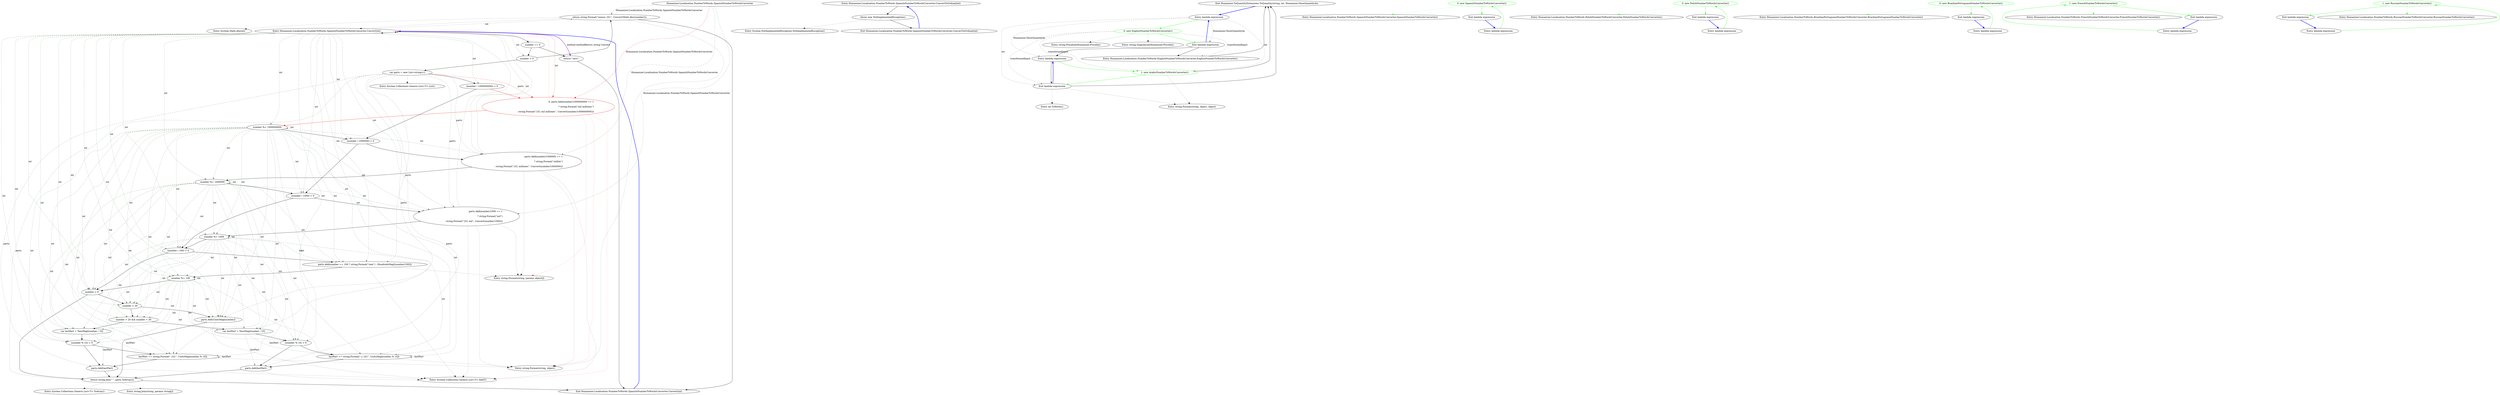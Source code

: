 digraph  {
m0_32 [cluster="System.Math.Abs(int)", file="PrecisionDateTimeHumanizeStrategy.cs", label="Entry System.Math.Abs(int)", span="0-0"];
m0_34 [cluster="System.Collections.Generic.List<T>.List()", file="PrecisionDateTimeHumanizeStrategy.cs", label="Entry System.Collections.Generic.List<T>.List()", span="0-0"];
m0_37 [cluster="System.Collections.Generic.List<T>.ToArray()", file="PrecisionDateTimeHumanizeStrategy.cs", label="Entry System.Collections.Generic.List<T>.ToArray()", span="0-0"];
m0_39 [cluster="Humanizer.Localisation.NumberToWords.SpanishNumberToWordsConverter.ConvertToOrdinal(int)", file="PrecisionDateTimeHumanizeStrategy.cs", label="Entry Humanizer.Localisation.NumberToWords.SpanishNumberToWordsConverter.ConvertToOrdinal(int)", span="79-79"];
m0_40 [cluster="Humanizer.Localisation.NumberToWords.SpanishNumberToWordsConverter.ConvertToOrdinal(int)", file="PrecisionDateTimeHumanizeStrategy.cs", label="throw new NotImplementedException();", span="81-81"];
m0_41 [cluster="Humanizer.Localisation.NumberToWords.SpanishNumberToWordsConverter.ConvertToOrdinal(int)", file="PrecisionDateTimeHumanizeStrategy.cs", label="Exit Humanizer.Localisation.NumberToWords.SpanishNumberToWordsConverter.ConvertToOrdinal(int)", span="79-79"];
m0_36 [cluster="System.Collections.Generic.List<T>.Add(T)", file="PrecisionDateTimeHumanizeStrategy.cs", label="Entry System.Collections.Generic.List<T>.Add(T)", span="0-0"];
m0_35 [cluster="string.Format(string, params object[])", file="PrecisionDateTimeHumanizeStrategy.cs", label="Entry string.Format(string, params object[])", span="0-0"];
m0_38 [cluster="string.Join(string, params string[])", file="PrecisionDateTimeHumanizeStrategy.cs", label="Entry string.Join(string, params string[])", span="0-0"];
m0_42 [cluster="System.NotImplementedException.NotImplementedException()", file="PrecisionDateTimeHumanizeStrategy.cs", label="Entry System.NotImplementedException.NotImplementedException()", span="0-0"];
m0_33 [cluster="string.Format(string, object)", file="PrecisionDateTimeHumanizeStrategy.cs", label="Entry string.Format(string, object)", span="0-0"];
m0_0 [cluster="Humanizer.Localisation.NumberToWords.SpanishNumberToWordsConverter.Convert(int)", file="PrecisionDateTimeHumanizeStrategy.cs", label="Entry Humanizer.Localisation.NumberToWords.SpanishNumberToWordsConverter.Convert(int)", span="11-11"];
m0_1 [cluster="Humanizer.Localisation.NumberToWords.SpanishNumberToWordsConverter.Convert(int)", file="PrecisionDateTimeHumanizeStrategy.cs", label="number == 0", span="13-13"];
m0_3 [cluster="Humanizer.Localisation.NumberToWords.SpanishNumberToWordsConverter.Convert(int)", file="PrecisionDateTimeHumanizeStrategy.cs", label="number < 0", span="16-16"];
m0_4 [cluster="Humanizer.Localisation.NumberToWords.SpanishNumberToWordsConverter.Convert(int)", file="PrecisionDateTimeHumanizeStrategy.cs", label="return string.Format(''menos {0}'', Convert(Math.Abs(number)));", span="17-17"];
m0_6 [cluster="Humanizer.Localisation.NumberToWords.SpanishNumberToWordsConverter.Convert(int)", file="PrecisionDateTimeHumanizeStrategy.cs", label="(number / 1000000000) > 0", span="21-21"];
m0_7 [cluster="Humanizer.Localisation.NumberToWords.SpanishNumberToWordsConverter.Convert(int)", color=red, community=0, file="PrecisionDateTimeHumanizeStrategy.cs", label="0: parts.Add(number/1000000000 == 1\r\n                    ? string.Format(''mil millones'')\r\n                    : string.Format(''{0} mil millones'', Convert(number/1000000000)))", span="23-25"];
m0_8 [cluster="Humanizer.Localisation.NumberToWords.SpanishNumberToWordsConverter.Convert(int)", file="PrecisionDateTimeHumanizeStrategy.cs", label="number %= 1000000000", span="27-27"];
m0_9 [cluster="Humanizer.Localisation.NumberToWords.SpanishNumberToWordsConverter.Convert(int)", file="PrecisionDateTimeHumanizeStrategy.cs", label="(number / 1000000) > 0", span="30-30"];
m0_10 [cluster="Humanizer.Localisation.NumberToWords.SpanishNumberToWordsConverter.Convert(int)", file="PrecisionDateTimeHumanizeStrategy.cs", label="parts.Add(number/1000000 == 1\r\n                    ? string.Format(''millón'')\r\n                    : string.Format(''{0} millones'', Convert(number/1000000)))", span="32-34"];
m0_11 [cluster="Humanizer.Localisation.NumberToWords.SpanishNumberToWordsConverter.Convert(int)", file="PrecisionDateTimeHumanizeStrategy.cs", label="number %= 1000000", span="36-36"];
m0_12 [cluster="Humanizer.Localisation.NumberToWords.SpanishNumberToWordsConverter.Convert(int)", file="PrecisionDateTimeHumanizeStrategy.cs", label="(number / 1000) > 0", span="39-39"];
m0_13 [cluster="Humanizer.Localisation.NumberToWords.SpanishNumberToWordsConverter.Convert(int)", file="PrecisionDateTimeHumanizeStrategy.cs", label="parts.Add(number/1000 == 1\r\n                    ? string.Format(''mil'')\r\n                    : string.Format(''{0} mil'', Convert(number/1000)))", span="41-43"];
m0_14 [cluster="Humanizer.Localisation.NumberToWords.SpanishNumberToWordsConverter.Convert(int)", file="PrecisionDateTimeHumanizeStrategy.cs", label="number %= 1000", span="45-45"];
m0_15 [cluster="Humanizer.Localisation.NumberToWords.SpanishNumberToWordsConverter.Convert(int)", file="PrecisionDateTimeHumanizeStrategy.cs", label="(number / 100) > 0", span="48-48"];
m0_16 [cluster="Humanizer.Localisation.NumberToWords.SpanishNumberToWordsConverter.Convert(int)", file="PrecisionDateTimeHumanizeStrategy.cs", label="parts.Add(number == 100 ? string.Format(''cien'') : HundredsMap[(number/100)])", span="50-50"];
m0_17 [cluster="Humanizer.Localisation.NumberToWords.SpanishNumberToWordsConverter.Convert(int)", file="PrecisionDateTimeHumanizeStrategy.cs", label="number %= 100", span="51-51"];
m0_18 [cluster="Humanizer.Localisation.NumberToWords.SpanishNumberToWordsConverter.Convert(int)", file="PrecisionDateTimeHumanizeStrategy.cs", label="number > 0", span="54-54"];
m0_19 [cluster="Humanizer.Localisation.NumberToWords.SpanishNumberToWordsConverter.Convert(int)", file="PrecisionDateTimeHumanizeStrategy.cs", label="number < 20", span="56-56"];
m0_20 [cluster="Humanizer.Localisation.NumberToWords.SpanishNumberToWordsConverter.Convert(int)", file="PrecisionDateTimeHumanizeStrategy.cs", label="parts.Add(UnitsMap[number])", span="57-57"];
m0_21 [cluster="Humanizer.Localisation.NumberToWords.SpanishNumberToWordsConverter.Convert(int)", file="PrecisionDateTimeHumanizeStrategy.cs", label="number > 20 && number < 30", span="58-58"];
m0_22 [cluster="Humanizer.Localisation.NumberToWords.SpanishNumberToWordsConverter.Convert(int)", file="PrecisionDateTimeHumanizeStrategy.cs", label="var lastPart = TensMap[number / 10]", span="60-60"];
m0_23 [cluster="Humanizer.Localisation.NumberToWords.SpanishNumberToWordsConverter.Convert(int)", file="PrecisionDateTimeHumanizeStrategy.cs", label="(number % 10) > 0", span="61-61"];
m0_24 [cluster="Humanizer.Localisation.NumberToWords.SpanishNumberToWordsConverter.Convert(int)", file="PrecisionDateTimeHumanizeStrategy.cs", label="lastPart += string.Format('' {0}'', UnitsMap[number % 10])", span="62-62"];
m0_26 [cluster="Humanizer.Localisation.NumberToWords.SpanishNumberToWordsConverter.Convert(int)", file="PrecisionDateTimeHumanizeStrategy.cs", label="var lastPart = TensMap[number / 10]", span="68-68"];
m0_27 [cluster="Humanizer.Localisation.NumberToWords.SpanishNumberToWordsConverter.Convert(int)", file="PrecisionDateTimeHumanizeStrategy.cs", label="(number % 10) > 0", span="69-69"];
m0_28 [cluster="Humanizer.Localisation.NumberToWords.SpanishNumberToWordsConverter.Convert(int)", file="PrecisionDateTimeHumanizeStrategy.cs", label="lastPart += string.Format('' y {0}'', UnitsMap[number % 10])", span="70-70"];
m0_2 [cluster="Humanizer.Localisation.NumberToWords.SpanishNumberToWordsConverter.Convert(int)", file="PrecisionDateTimeHumanizeStrategy.cs", label="return ''cero'';", span="14-14"];
m0_5 [cluster="Humanizer.Localisation.NumberToWords.SpanishNumberToWordsConverter.Convert(int)", file="PrecisionDateTimeHumanizeStrategy.cs", label="var parts = new List<string>()", span="19-19"];
m0_25 [cluster="Humanizer.Localisation.NumberToWords.SpanishNumberToWordsConverter.Convert(int)", file="PrecisionDateTimeHumanizeStrategy.cs", label="parts.Add(lastPart)", span="64-64"];
m0_29 [cluster="Humanizer.Localisation.NumberToWords.SpanishNumberToWordsConverter.Convert(int)", file="PrecisionDateTimeHumanizeStrategy.cs", label="parts.Add(lastPart)", span="72-72"];
m0_30 [cluster="Humanizer.Localisation.NumberToWords.SpanishNumberToWordsConverter.Convert(int)", file="PrecisionDateTimeHumanizeStrategy.cs", label="return string.Join('' '', parts.ToArray());", span="76-76"];
m0_31 [cluster="Humanizer.Localisation.NumberToWords.SpanishNumberToWordsConverter.Convert(int)", file="PrecisionDateTimeHumanizeStrategy.cs", label="Exit Humanizer.Localisation.NumberToWords.SpanishNumberToWordsConverter.Convert(int)", span="11-11"];
m0_43 [file="PrecisionDateTimeHumanizeStrategy.cs", label="Humanizer.Localisation.NumberToWords.SpanishNumberToWordsConverter", span=""];
m3_7 [cluster="Humanizer.ToQuantityExtensions.ToQuantity(string, int, Humanizer.ShowQuantityAs)", file="ToQuantityExtensions.cs", label="Exit Humanizer.ToQuantityExtensions.ToQuantity(string, int, Humanizer.ShowQuantityAs)", span="25-25"];
m3_15 [cluster="Humanizer.Localisation.NumberToWords.SpanishNumberToWordsConverter.SpanishNumberToWordsConverter()", file="ToQuantityExtensions.cs", label="Entry Humanizer.Localisation.NumberToWords.SpanishNumberToWordsConverter.SpanishNumberToWordsConverter()", span="5-5"];
m3_0 [cluster="lambda expression", file="ToQuantityExtensions.cs", label="Entry lambda expression", span="15-15"];
m3_1 [cluster="lambda expression", color=green, community=0, file="ToQuantityExtensions.cs", label="0: new EnglishNumberToWordsConverter()", span="15-15"];
m3_2 [cluster="lambda expression", file="ToQuantityExtensions.cs", label="Exit lambda expression", span="15-15"];
m3_4 [cluster="lambda expression", file="ToQuantityExtensions.cs", label="Entry lambda expression", span="16-16"];
m3_5 [cluster="lambda expression", color=green, community=0, file="ToQuantityExtensions.cs", label="1: new ArabicNumberToWordsConverter()", span="16-16"];
m3_6 [cluster="lambda expression", file="ToQuantityExtensions.cs", label="Exit lambda expression", span="16-16"];
m3_3 [cluster="Humanizer.Localisation.NumberToWords.EnglishNumberToWordsConverter.EnglishNumberToWordsConverter()", file="ToQuantityExtensions.cs", label="Entry Humanizer.Localisation.NumberToWords.EnglishNumberToWordsConverter.EnglishNumberToWordsConverter()", span="5-5"];
m3_10 [cluster="string.Format(string, object, object)", file="ToQuantityExtensions.cs", label="Entry string.Format(string, object, object)", span="0-0"];
m3_19 [cluster="Humanizer.Localisation.NumberToWords.PolishNumberToWordsConverter.PolishNumberToWordsConverter()", file="ToQuantityExtensions.cs", label="Entry Humanizer.Localisation.NumberToWords.PolishNumberToWordsConverter.PolishNumberToWordsConverter()", span="6-6"];
m3_9 [cluster="string.Pluralize(Humanizer.Plurality)", file="ToQuantityExtensions.cs", label="Entry string.Pluralize(Humanizer.Plurality)", span="170-170"];
m3_11 [cluster="int.ToWords()", file="ToQuantityExtensions.cs", label="Entry int.ToWords()", span="32-32"];
m3_23 [cluster="Humanizer.Localisation.NumberToWords.BrazilianPortugueseNumberToWordsConverter.BrazilianPortugueseNumberToWordsConverter()", file="ToQuantityExtensions.cs", label="Entry Humanizer.Localisation.NumberToWords.BrazilianPortugueseNumberToWordsConverter.BrazilianPortugueseNumberToWordsConverter()", span="5-5"];
m3_31 [cluster="Humanizer.Localisation.NumberToWords.FrenchNumberToWordsConverter.FrenchNumberToWordsConverter()", file="ToQuantityExtensions.cs", label="Entry Humanizer.Localisation.NumberToWords.FrenchNumberToWordsConverter.FrenchNumberToWordsConverter()", span="5-5"];
m3_8 [cluster="string.Singularize(Humanizer.Plurality)", file="ToQuantityExtensions.cs", label="Entry string.Singularize(Humanizer.Plurality)", span="194-194"];
m3_28 [cluster="lambda expression", file="ToQuantityExtensions.cs", label="Entry lambda expression", span="22-22"];
m3_13 [cluster="lambda expression", color=green, community=0, file="ToQuantityExtensions.cs", label="0: new SpanishNumberToWordsConverter()", span="18-18"];
m3_12 [cluster="lambda expression", file="ToQuantityExtensions.cs", label="Entry lambda expression", span="18-18"];
m3_14 [cluster="lambda expression", file="ToQuantityExtensions.cs", label="Exit lambda expression", span="18-18"];
m3_17 [cluster="lambda expression", color=green, community=0, file="ToQuantityExtensions.cs", label="0: new PolishNumberToWordsConverter()", span="19-19"];
m3_16 [cluster="lambda expression", file="ToQuantityExtensions.cs", label="Entry lambda expression", span="19-19"];
m3_18 [cluster="lambda expression", file="ToQuantityExtensions.cs", label="Exit lambda expression", span="19-19"];
m3_21 [cluster="lambda expression", color=green, community=0, file="ToQuantityExtensions.cs", label="0: new BrazilianPortugueseNumberToWordsConverter()", span="20-20"];
m3_20 [cluster="lambda expression", file="ToQuantityExtensions.cs", label="Entry lambda expression", span="20-20"];
m3_22 [cluster="lambda expression", file="ToQuantityExtensions.cs", label="Exit lambda expression", span="20-20"];
m3_25 [cluster="lambda expression", color=green, community=0, file="ToQuantityExtensions.cs", label="1: new RussianNumberToWordsConverter()", span="21-21"];
m3_24 [cluster="lambda expression", file="ToQuantityExtensions.cs", label="Entry lambda expression", span="21-21"];
m3_26 [cluster="lambda expression", file="ToQuantityExtensions.cs", label="Exit lambda expression", span="21-21"];
m3_29 [cluster="lambda expression", color=green, community=0, file="ToQuantityExtensions.cs", label="1: new FrenchNumberToWordsConverter()", span="22-22"];
m3_30 [cluster="lambda expression", file="ToQuantityExtensions.cs", label="Exit lambda expression", span="22-22"];
m3_27 [cluster="Humanizer.Localisation.NumberToWords.RussianNumberToWordsConverter.RussianNumberToWordsConverter()", file="ToQuantityExtensions.cs", label="Entry Humanizer.Localisation.NumberToWords.RussianNumberToWordsConverter.RussianNumberToWordsConverter()", span="5-5"];
m0_39 -> m0_40  [key=0, style=solid];
m0_40 -> m0_41  [key=0, style=solid];
m0_40 -> m0_42  [key=2, style=dotted];
m0_41 -> m0_39  [color=blue, key=0, style=bold];
m0_0 -> m0_1  [key=0, style=solid];
m0_0 -> m0_3  [color=darkseagreen4, key=1, label=int, style=dashed];
m0_0 -> m0_4  [color=darkseagreen4, key=1, label=int, style=dashed];
m0_0 -> m0_6  [color=darkseagreen4, key=1, label=int, style=dashed];
m0_0 -> m0_7  [color=red, key=1, label=int, style=dashed];
m0_0 -> m0_8  [color=darkseagreen4, key=1, label=int, style=dashed];
m0_0 -> m0_9  [color=darkseagreen4, key=1, label=int, style=dashed];
m0_0 -> m0_10  [color=darkseagreen4, key=1, label=int, style=dashed];
m0_0 -> m0_11  [color=darkseagreen4, key=1, label=int, style=dashed];
m0_0 -> m0_12  [color=darkseagreen4, key=1, label=int, style=dashed];
m0_0 -> m0_13  [color=darkseagreen4, key=1, label=int, style=dashed];
m0_0 -> m0_14  [color=darkseagreen4, key=1, label=int, style=dashed];
m0_0 -> m0_15  [color=darkseagreen4, key=1, label=int, style=dashed];
m0_0 -> m0_16  [color=darkseagreen4, key=1, label=int, style=dashed];
m0_0 -> m0_17  [color=darkseagreen4, key=1, label=int, style=dashed];
m0_0 -> m0_18  [color=darkseagreen4, key=1, label=int, style=dashed];
m0_0 -> m0_19  [color=darkseagreen4, key=1, label=int, style=dashed];
m0_0 -> m0_20  [color=darkseagreen4, key=1, label=int, style=dashed];
m0_0 -> m0_21  [color=darkseagreen4, key=1, label=int, style=dashed];
m0_0 -> m0_22  [color=darkseagreen4, key=1, label=int, style=dashed];
m0_0 -> m0_23  [color=darkseagreen4, key=1, label=int, style=dashed];
m0_0 -> m0_24  [color=darkseagreen4, key=1, label=int, style=dashed];
m0_0 -> m0_26  [color=darkseagreen4, key=1, label=int, style=dashed];
m0_0 -> m0_27  [color=darkseagreen4, key=1, label=int, style=dashed];
m0_0 -> m0_28  [color=darkseagreen4, key=1, label=int, style=dashed];
m0_0 -> m0_2  [color=darkorchid, key=3, label="method methodReturn string Convert", style=bold];
m0_1 -> m0_2  [key=0, style=solid];
m0_1 -> m0_3  [key=0, style=solid];
m0_3 -> m0_4  [key=0, style=solid];
m0_3 -> m0_5  [key=0, style=solid];
m0_4 -> m0_31  [key=0, style=solid];
m0_4 -> m0_32  [key=2, style=dotted];
m0_4 -> m0_0  [key=2, style=dotted];
m0_4 -> m0_33  [key=2, style=dotted];
m0_6 -> m0_7  [color=red, key=0, style=solid];
m0_6 -> m0_9  [key=0, style=solid];
m0_7 -> m0_8  [color=red, key=0, style=solid];
m0_7 -> m0_35  [color=red, key=2, style=dotted];
m0_7 -> m0_0  [color=red, key=2, style=dotted];
m0_7 -> m0_33  [color=red, key=2, style=dotted];
m0_7 -> m0_36  [color=red, key=2, style=dotted];
m0_8 -> m0_9  [key=0, style=solid];
m0_8 -> m0_8  [color=darkseagreen4, key=1, label=int, style=dashed];
m0_8 -> m0_10  [color=darkseagreen4, key=1, label=int, style=dashed];
m0_8 -> m0_11  [color=darkseagreen4, key=1, label=int, style=dashed];
m0_8 -> m0_12  [color=darkseagreen4, key=1, label=int, style=dashed];
m0_8 -> m0_13  [color=darkseagreen4, key=1, label=int, style=dashed];
m0_8 -> m0_14  [color=darkseagreen4, key=1, label=int, style=dashed];
m0_8 -> m0_15  [color=darkseagreen4, key=1, label=int, style=dashed];
m0_8 -> m0_16  [color=darkseagreen4, key=1, label=int, style=dashed];
m0_8 -> m0_17  [color=darkseagreen4, key=1, label=int, style=dashed];
m0_8 -> m0_18  [color=darkseagreen4, key=1, label=int, style=dashed];
m0_8 -> m0_19  [color=darkseagreen4, key=1, label=int, style=dashed];
m0_8 -> m0_20  [color=darkseagreen4, key=1, label=int, style=dashed];
m0_8 -> m0_21  [color=darkseagreen4, key=1, label=int, style=dashed];
m0_8 -> m0_22  [color=darkseagreen4, key=1, label=int, style=dashed];
m0_8 -> m0_23  [color=darkseagreen4, key=1, label=int, style=dashed];
m0_8 -> m0_24  [color=darkseagreen4, key=1, label=int, style=dashed];
m0_8 -> m0_26  [color=darkseagreen4, key=1, label=int, style=dashed];
m0_8 -> m0_27  [color=darkseagreen4, key=1, label=int, style=dashed];
m0_8 -> m0_28  [color=darkseagreen4, key=1, label=int, style=dashed];
m0_9 -> m0_10  [key=0, style=solid];
m0_9 -> m0_12  [key=0, style=solid];
m0_10 -> m0_11  [key=0, style=solid];
m0_10 -> m0_35  [key=2, style=dotted];
m0_10 -> m0_0  [key=2, style=dotted];
m0_10 -> m0_33  [key=2, style=dotted];
m0_10 -> m0_36  [key=2, style=dotted];
m0_11 -> m0_12  [key=0, style=solid];
m0_11 -> m0_11  [color=darkseagreen4, key=1, label=int, style=dashed];
m0_11 -> m0_13  [color=darkseagreen4, key=1, label=int, style=dashed];
m0_11 -> m0_14  [color=darkseagreen4, key=1, label=int, style=dashed];
m0_11 -> m0_15  [color=darkseagreen4, key=1, label=int, style=dashed];
m0_11 -> m0_16  [color=darkseagreen4, key=1, label=int, style=dashed];
m0_11 -> m0_17  [color=darkseagreen4, key=1, label=int, style=dashed];
m0_11 -> m0_18  [color=darkseagreen4, key=1, label=int, style=dashed];
m0_11 -> m0_19  [color=darkseagreen4, key=1, label=int, style=dashed];
m0_11 -> m0_20  [color=darkseagreen4, key=1, label=int, style=dashed];
m0_11 -> m0_21  [color=darkseagreen4, key=1, label=int, style=dashed];
m0_11 -> m0_22  [color=darkseagreen4, key=1, label=int, style=dashed];
m0_11 -> m0_23  [color=darkseagreen4, key=1, label=int, style=dashed];
m0_11 -> m0_24  [color=darkseagreen4, key=1, label=int, style=dashed];
m0_11 -> m0_26  [color=darkseagreen4, key=1, label=int, style=dashed];
m0_11 -> m0_27  [color=darkseagreen4, key=1, label=int, style=dashed];
m0_11 -> m0_28  [color=darkseagreen4, key=1, label=int, style=dashed];
m0_12 -> m0_13  [key=0, style=solid];
m0_12 -> m0_15  [key=0, style=solid];
m0_13 -> m0_14  [key=0, style=solid];
m0_13 -> m0_35  [key=2, style=dotted];
m0_13 -> m0_0  [key=2, style=dotted];
m0_13 -> m0_33  [key=2, style=dotted];
m0_13 -> m0_36  [key=2, style=dotted];
m0_14 -> m0_15  [key=0, style=solid];
m0_14 -> m0_14  [color=darkseagreen4, key=1, label=int, style=dashed];
m0_14 -> m0_16  [color=darkseagreen4, key=1, label=int, style=dashed];
m0_14 -> m0_17  [color=darkseagreen4, key=1, label=int, style=dashed];
m0_14 -> m0_18  [color=darkseagreen4, key=1, label=int, style=dashed];
m0_14 -> m0_19  [color=darkseagreen4, key=1, label=int, style=dashed];
m0_14 -> m0_20  [color=darkseagreen4, key=1, label=int, style=dashed];
m0_14 -> m0_21  [color=darkseagreen4, key=1, label=int, style=dashed];
m0_14 -> m0_22  [color=darkseagreen4, key=1, label=int, style=dashed];
m0_14 -> m0_23  [color=darkseagreen4, key=1, label=int, style=dashed];
m0_14 -> m0_24  [color=darkseagreen4, key=1, label=int, style=dashed];
m0_14 -> m0_26  [color=darkseagreen4, key=1, label=int, style=dashed];
m0_14 -> m0_27  [color=darkseagreen4, key=1, label=int, style=dashed];
m0_14 -> m0_28  [color=darkseagreen4, key=1, label=int, style=dashed];
m0_15 -> m0_16  [key=0, style=solid];
m0_15 -> m0_18  [key=0, style=solid];
m0_16 -> m0_17  [key=0, style=solid];
m0_16 -> m0_35  [key=2, style=dotted];
m0_16 -> m0_36  [key=2, style=dotted];
m0_17 -> m0_18  [key=0, style=solid];
m0_17 -> m0_17  [color=darkseagreen4, key=1, label=int, style=dashed];
m0_17 -> m0_19  [color=darkseagreen4, key=1, label=int, style=dashed];
m0_17 -> m0_20  [color=darkseagreen4, key=1, label=int, style=dashed];
m0_17 -> m0_21  [color=darkseagreen4, key=1, label=int, style=dashed];
m0_17 -> m0_22  [color=darkseagreen4, key=1, label=int, style=dashed];
m0_17 -> m0_23  [color=darkseagreen4, key=1, label=int, style=dashed];
m0_17 -> m0_24  [color=darkseagreen4, key=1, label=int, style=dashed];
m0_17 -> m0_26  [color=darkseagreen4, key=1, label=int, style=dashed];
m0_17 -> m0_27  [color=darkseagreen4, key=1, label=int, style=dashed];
m0_17 -> m0_28  [color=darkseagreen4, key=1, label=int, style=dashed];
m0_18 -> m0_19  [key=0, style=solid];
m0_18 -> m0_30  [key=0, style=solid];
m0_19 -> m0_20  [key=0, style=solid];
m0_19 -> m0_21  [key=0, style=solid];
m0_20 -> m0_30  [key=0, style=solid];
m0_20 -> m0_36  [key=2, style=dotted];
m0_21 -> m0_22  [key=0, style=solid];
m0_21 -> m0_26  [key=0, style=solid];
m0_22 -> m0_23  [key=0, style=solid];
m0_22 -> m0_24  [color=darkseagreen4, key=1, label=lastPart, style=dashed];
m0_22 -> m0_25  [color=darkseagreen4, key=1, label=lastPart, style=dashed];
m0_23 -> m0_24  [key=0, style=solid];
m0_23 -> m0_25  [key=0, style=solid];
m0_24 -> m0_25  [key=0, style=solid];
m0_24 -> m0_33  [key=2, style=dotted];
m0_24 -> m0_24  [color=darkseagreen4, key=1, label=lastPart, style=dashed];
m0_26 -> m0_27  [key=0, style=solid];
m0_26 -> m0_28  [color=darkseagreen4, key=1, label=lastPart, style=dashed];
m0_26 -> m0_29  [color=darkseagreen4, key=1, label=lastPart, style=dashed];
m0_27 -> m0_28  [key=0, style=solid];
m0_27 -> m0_29  [key=0, style=solid];
m0_28 -> m0_29  [key=0, style=solid];
m0_28 -> m0_33  [key=2, style=dotted];
m0_28 -> m0_28  [color=darkseagreen4, key=1, label=lastPart, style=dashed];
m0_2 -> m0_31  [key=0, style=solid];
m0_5 -> m0_6  [key=0, style=solid];
m0_5 -> m0_34  [key=2, style=dotted];
m0_5 -> m0_7  [color=red, key=1, label=parts, style=dashed];
m0_5 -> m0_10  [color=darkseagreen4, key=1, label=parts, style=dashed];
m0_5 -> m0_13  [color=darkseagreen4, key=1, label=parts, style=dashed];
m0_5 -> m0_16  [color=darkseagreen4, key=1, label=parts, style=dashed];
m0_5 -> m0_20  [color=darkseagreen4, key=1, label=parts, style=dashed];
m0_5 -> m0_25  [color=darkseagreen4, key=1, label=parts, style=dashed];
m0_5 -> m0_29  [color=darkseagreen4, key=1, label=parts, style=dashed];
m0_5 -> m0_30  [color=darkseagreen4, key=1, label=parts, style=dashed];
m0_25 -> m0_30  [key=0, style=solid];
m0_25 -> m0_36  [key=2, style=dotted];
m0_29 -> m0_30  [key=0, style=solid];
m0_29 -> m0_36  [key=2, style=dotted];
m0_30 -> m0_31  [key=0, style=solid];
m0_30 -> m0_37  [key=2, style=dotted];
m0_30 -> m0_38  [key=2, style=dotted];
m0_31 -> m0_0  [color=blue, key=0, style=bold];
m0_43 -> m0_4  [color=darkseagreen4, key=1, label="Humanizer.Localisation.NumberToWords.SpanishNumberToWordsConverter", style=dashed];
m0_43 -> m0_7  [color=red, key=1, label="Humanizer.Localisation.NumberToWords.SpanishNumberToWordsConverter", style=dashed];
m0_43 -> m0_10  [color=darkseagreen4, key=1, label="Humanizer.Localisation.NumberToWords.SpanishNumberToWordsConverter", style=dashed];
m0_43 -> m0_13  [color=darkseagreen4, key=1, label="Humanizer.Localisation.NumberToWords.SpanishNumberToWordsConverter", style=dashed];
m3_7 -> m3_0  [color=blue, key=0, style=bold];
m3_0 -> m3_1  [color=green, key=0, style=solid];
m3_0 -> m3_2  [color=darkseagreen4, key=1, label="Humanizer.ShowQuantityAs", style=dashed];
m3_0 -> m3_4  [color=darkseagreen4, key=1, label="Humanizer.ShowQuantityAs", style=dashed];
m3_0 -> m3_5  [color=darkseagreen4, key=1, label=int, style=dashed];
m3_0 -> m3_6  [color=darkseagreen4, key=1, label=int, style=dashed];
m3_1 -> m3_2  [color=green, key=0, style=solid];
m3_1 -> m3_8  [key=2, style=dotted];
m3_1 -> m3_9  [key=2, style=dotted];
m3_1 -> m3_3  [color=darkseagreen4, key=1, label=transformedInput, style=dashed];
m3_1 -> m3_5  [color=darkseagreen4, key=1, label=transformedInput, style=dashed];
m3_1 -> m3_6  [color=darkseagreen4, key=1, label=transformedInput, style=dashed];
m3_2 -> m3_3  [key=0, style=solid];
m3_2 -> m3_4  [key=0, style=solid];
m3_2 -> m3_0  [color=blue, key=0, style=bold];
m3_4 -> m3_5  [color=green, key=0, style=solid];
m3_4 -> m3_6  [key=0, style=solid];
m3_5 -> m3_7  [key=0, style=solid];
m3_5 -> m3_10  [key=2, style=dotted];
m3_5 -> m3_6  [color=green, key=0, style=solid];
m3_6 -> m3_7  [key=0, style=solid];
m3_6 -> m3_11  [key=2, style=dotted];
m3_6 -> m3_10  [key=2, style=dotted];
m3_6 -> m3_4  [color=blue, key=0, style=bold];
m3_3 -> m3_7  [key=0, style=solid];
m3_28 -> m3_29  [color=green, key=0, style=solid];
m3_13 -> m3_14  [color=green, key=0, style=solid];
m3_13 -> m3_15  [color=green, key=2, style=dotted];
m3_12 -> m3_13  [color=green, key=0, style=solid];
m3_14 -> m3_12  [color=blue, key=0, style=bold];
m3_17 -> m3_18  [color=green, key=0, style=solid];
m3_17 -> m3_19  [color=green, key=2, style=dotted];
m3_16 -> m3_17  [color=green, key=0, style=solid];
m3_18 -> m3_16  [color=blue, key=0, style=bold];
m3_21 -> m3_22  [color=green, key=0, style=solid];
m3_21 -> m3_23  [color=green, key=2, style=dotted];
m3_20 -> m3_21  [color=green, key=0, style=solid];
m3_22 -> m3_20  [color=blue, key=0, style=bold];
m3_25 -> m3_26  [color=green, key=0, style=solid];
m3_25 -> m3_27  [color=green, key=2, style=dotted];
m3_24 -> m3_25  [color=green, key=0, style=solid];
m3_26 -> m3_24  [color=blue, key=0, style=bold];
m3_29 -> m3_30  [color=green, key=0, style=solid];
m3_29 -> m3_31  [color=green, key=2, style=dotted];
m3_30 -> m3_28  [color=blue, key=0, style=bold];
}
